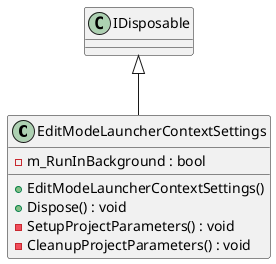 @startuml
class EditModeLauncherContextSettings {
    - m_RunInBackground : bool
    + EditModeLauncherContextSettings()
    + Dispose() : void
    - SetupProjectParameters() : void
    - CleanupProjectParameters() : void
}
IDisposable <|-- EditModeLauncherContextSettings
@enduml
